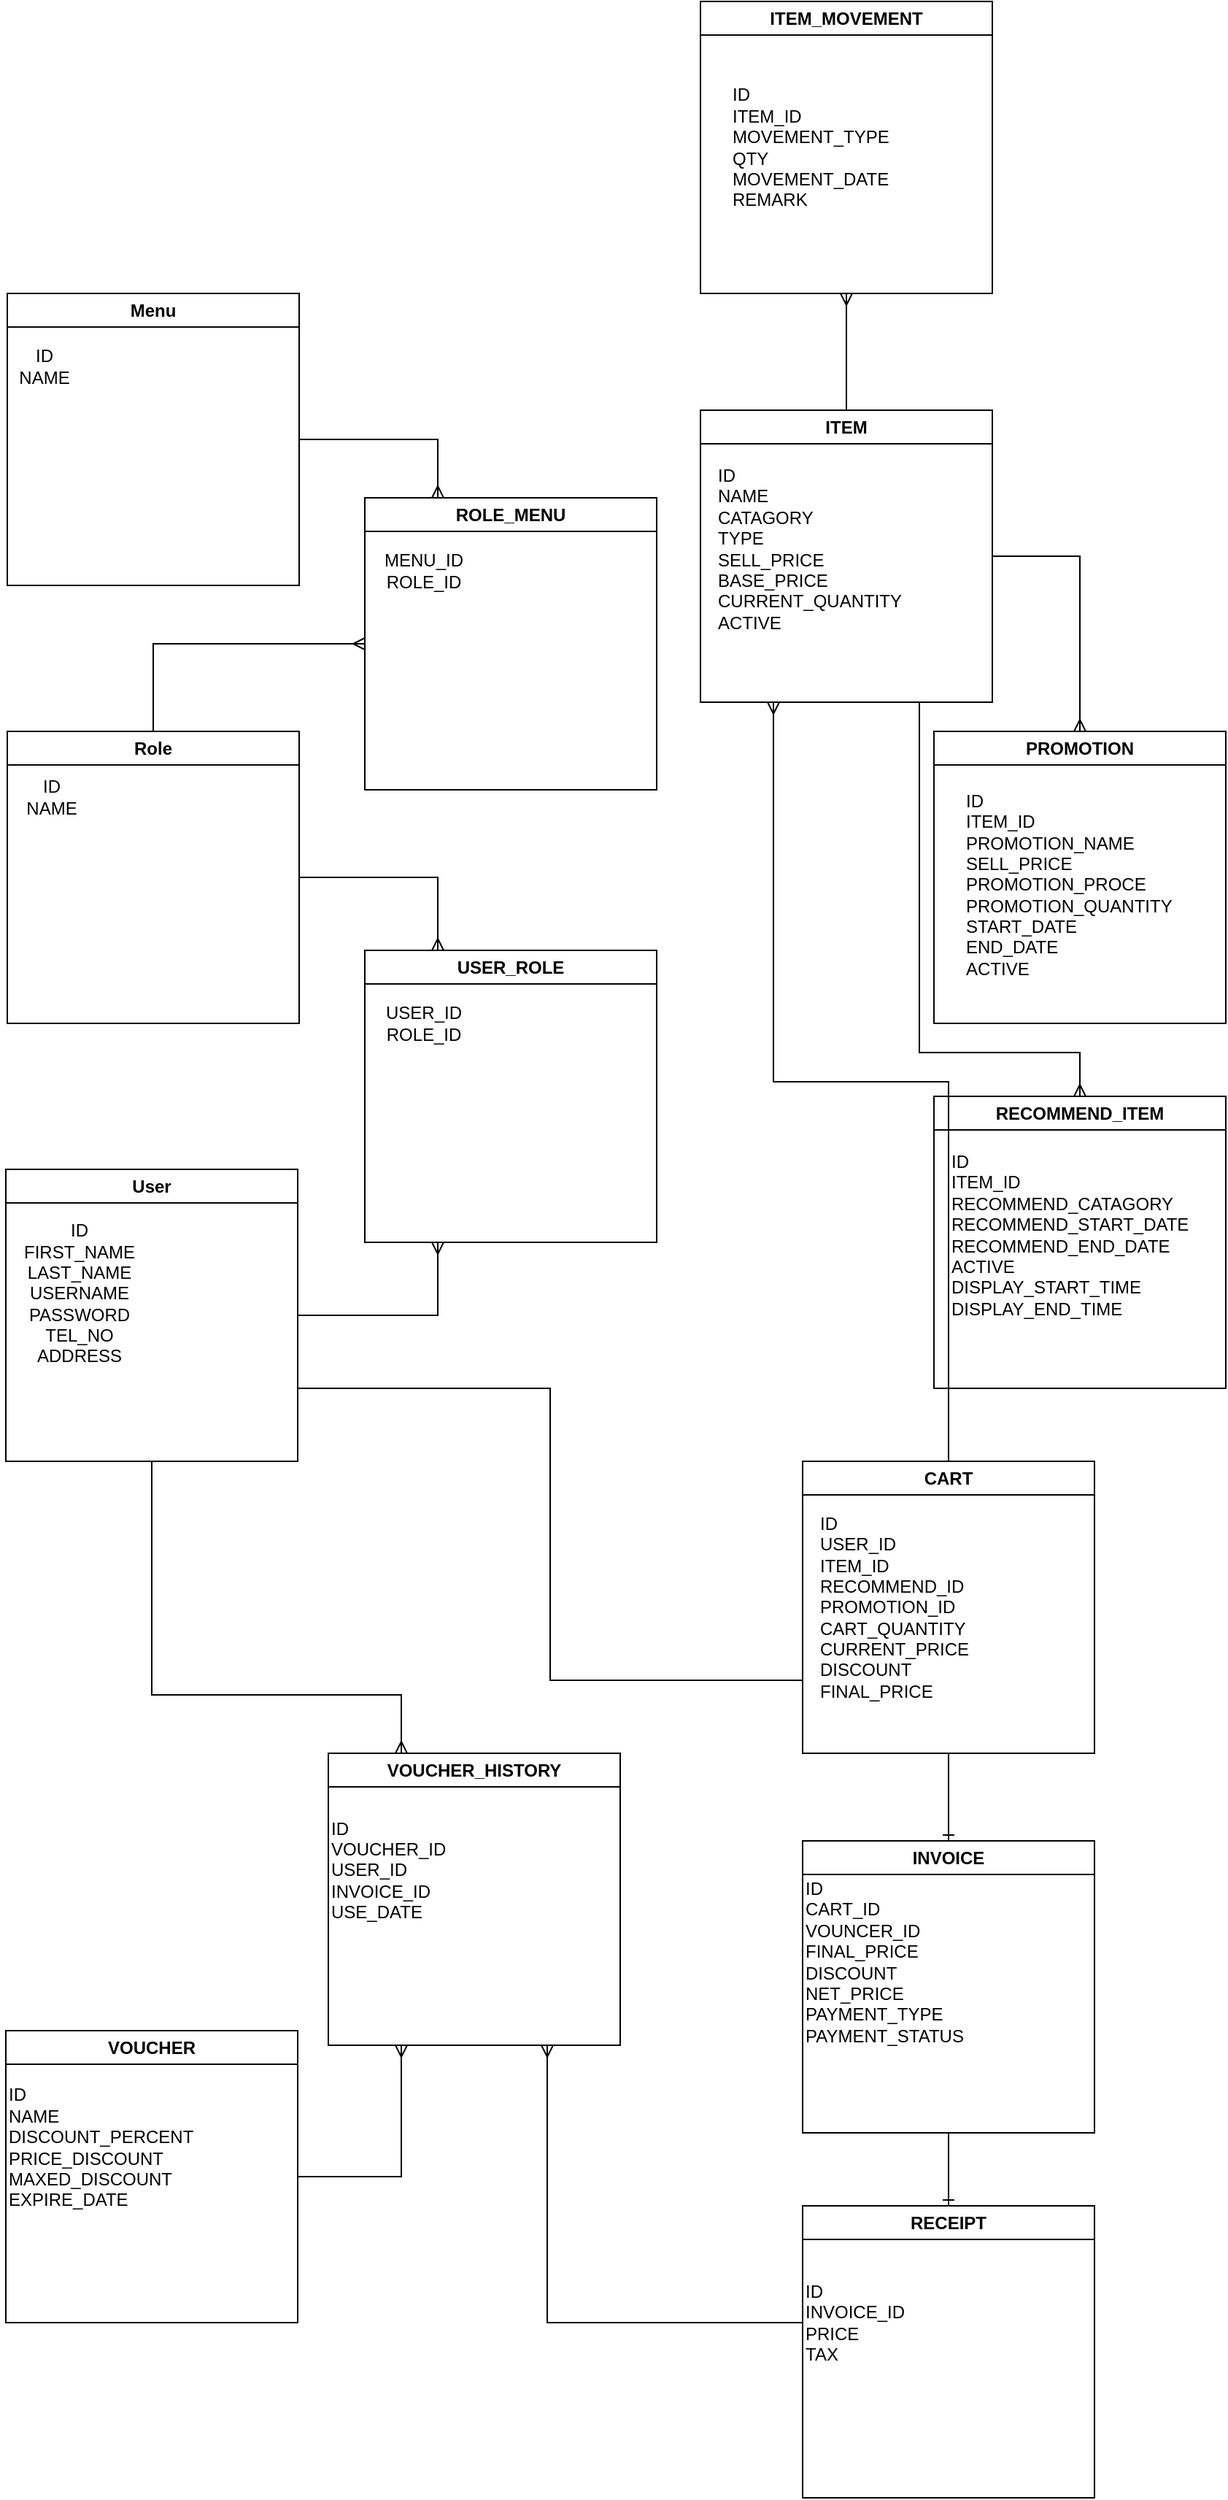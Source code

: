 <mxfile version="21.3.2" type="github">
  <diagram name="Page-1" id="SEodM_-SOIGTDsd-5V2K">
    <mxGraphModel dx="5736" dy="4252" grid="1" gridSize="10" guides="1" tooltips="1" connect="1" arrows="1" fold="1" page="1" pageScale="1" pageWidth="850" pageHeight="1100" math="0" shadow="0">
      <root>
        <mxCell id="0" />
        <mxCell id="1" parent="0" />
        <mxCell id="YgXdw1BSDBlJb3hZt-lw-39" style="edgeStyle=orthogonalEdgeStyle;rounded=0;orthogonalLoop=1;jettySize=auto;html=1;entryX=0.25;entryY=0;entryDx=0;entryDy=0;exitX=0.5;exitY=1;exitDx=0;exitDy=0;endArrow=ERmany;endFill=0;" edge="1" parent="1" source="YgXdw1BSDBlJb3hZt-lw-1" target="YgXdw1BSDBlJb3hZt-lw-27">
          <mxGeometry relative="1" as="geometry">
            <Array as="points">
              <mxPoint x="104" y="360" />
              <mxPoint x="275" y="360" />
            </Array>
          </mxGeometry>
        </mxCell>
        <mxCell id="YgXdw1BSDBlJb3hZt-lw-41" style="edgeStyle=orthogonalEdgeStyle;rounded=0;orthogonalLoop=1;jettySize=auto;html=1;entryX=0.25;entryY=1;entryDx=0;entryDy=0;endArrow=ERmany;endFill=0;" edge="1" parent="1" source="YgXdw1BSDBlJb3hZt-lw-1" target="YgXdw1BSDBlJb3hZt-lw-8">
          <mxGeometry relative="1" as="geometry" />
        </mxCell>
        <mxCell id="YgXdw1BSDBlJb3hZt-lw-54" style="edgeStyle=orthogonalEdgeStyle;rounded=0;orthogonalLoop=1;jettySize=auto;html=1;entryX=0;entryY=0.75;entryDx=0;entryDy=0;exitX=1;exitY=0.75;exitDx=0;exitDy=0;endArrow=baseDash;endFill=0;" edge="1" parent="1" source="YgXdw1BSDBlJb3hZt-lw-1" target="YgXdw1BSDBlJb3hZt-lw-23">
          <mxGeometry relative="1" as="geometry" />
        </mxCell>
        <mxCell id="YgXdw1BSDBlJb3hZt-lw-1" value="User" style="swimlane;whiteSpace=wrap;html=1;" vertex="1" parent="1">
          <mxGeometry x="4" width="200" height="200" as="geometry" />
        </mxCell>
        <mxCell id="YgXdw1BSDBlJb3hZt-lw-10" value="ID&lt;br&gt;FIRST_NAME&lt;br&gt;LAST_NAME&lt;br&gt;USERNAME&lt;br&gt;PASSWORD&lt;br&gt;TEL_NO&lt;br&gt;ADDRESS" style="text;html=1;align=center;verticalAlign=middle;resizable=0;points=[];autosize=1;strokeColor=none;fillColor=none;" vertex="1" parent="YgXdw1BSDBlJb3hZt-lw-1">
          <mxGeometry y="30" width="100" height="110" as="geometry" />
        </mxCell>
        <mxCell id="YgXdw1BSDBlJb3hZt-lw-40" style="edgeStyle=orthogonalEdgeStyle;rounded=0;orthogonalLoop=1;jettySize=auto;html=1;entryX=0.25;entryY=0;entryDx=0;entryDy=0;endArrow=ERmany;endFill=0;" edge="1" parent="1" source="YgXdw1BSDBlJb3hZt-lw-2" target="YgXdw1BSDBlJb3hZt-lw-8">
          <mxGeometry relative="1" as="geometry" />
        </mxCell>
        <mxCell id="YgXdw1BSDBlJb3hZt-lw-42" style="edgeStyle=orthogonalEdgeStyle;rounded=0;orthogonalLoop=1;jettySize=auto;html=1;entryX=0;entryY=0.5;entryDx=0;entryDy=0;exitX=0.5;exitY=0;exitDx=0;exitDy=0;endArrow=ERmany;endFill=0;" edge="1" parent="1" source="YgXdw1BSDBlJb3hZt-lw-2" target="YgXdw1BSDBlJb3hZt-lw-5">
          <mxGeometry relative="1" as="geometry" />
        </mxCell>
        <mxCell id="YgXdw1BSDBlJb3hZt-lw-2" value="Role" style="swimlane;whiteSpace=wrap;html=1;" vertex="1" parent="1">
          <mxGeometry x="5" y="-300" width="200" height="200" as="geometry" />
        </mxCell>
        <mxCell id="YgXdw1BSDBlJb3hZt-lw-7" value="ID&lt;br&gt;NAME" style="text;html=1;align=center;verticalAlign=middle;resizable=0;points=[];autosize=1;strokeColor=none;fillColor=none;" vertex="1" parent="YgXdw1BSDBlJb3hZt-lw-2">
          <mxGeometry y="25" width="60" height="40" as="geometry" />
        </mxCell>
        <mxCell id="YgXdw1BSDBlJb3hZt-lw-43" style="edgeStyle=orthogonalEdgeStyle;rounded=0;orthogonalLoop=1;jettySize=auto;html=1;entryX=0.25;entryY=0;entryDx=0;entryDy=0;endArrow=ERmany;endFill=0;" edge="1" parent="1" source="YgXdw1BSDBlJb3hZt-lw-3" target="YgXdw1BSDBlJb3hZt-lw-5">
          <mxGeometry relative="1" as="geometry" />
        </mxCell>
        <mxCell id="YgXdw1BSDBlJb3hZt-lw-3" value="Menu" style="swimlane;whiteSpace=wrap;html=1;" vertex="1" parent="1">
          <mxGeometry x="5" y="-600" width="200" height="200" as="geometry" />
        </mxCell>
        <mxCell id="YgXdw1BSDBlJb3hZt-lw-4" value="ID&lt;br&gt;NAME" style="text;html=1;align=center;verticalAlign=middle;resizable=0;points=[];autosize=1;strokeColor=none;fillColor=none;" vertex="1" parent="YgXdw1BSDBlJb3hZt-lw-3">
          <mxGeometry x="-5" y="30" width="60" height="40" as="geometry" />
        </mxCell>
        <mxCell id="YgXdw1BSDBlJb3hZt-lw-5" value="ROLE_MENU" style="swimlane;whiteSpace=wrap;html=1;" vertex="1" parent="1">
          <mxGeometry x="250" y="-460" width="200" height="200" as="geometry" />
        </mxCell>
        <mxCell id="YgXdw1BSDBlJb3hZt-lw-6" value="MENU_ID&lt;br&gt;ROLE_ID" style="text;html=1;align=center;verticalAlign=middle;resizable=0;points=[];autosize=1;strokeColor=none;fillColor=none;" vertex="1" parent="YgXdw1BSDBlJb3hZt-lw-5">
          <mxGeometry y="30" width="80" height="40" as="geometry" />
        </mxCell>
        <mxCell id="YgXdw1BSDBlJb3hZt-lw-8" value="USER_ROLE" style="swimlane;whiteSpace=wrap;html=1;" vertex="1" parent="1">
          <mxGeometry x="250" y="-150" width="200" height="200" as="geometry" />
        </mxCell>
        <mxCell id="YgXdw1BSDBlJb3hZt-lw-9" value="USER_ID&lt;br&gt;ROLE_ID" style="text;html=1;align=center;verticalAlign=middle;resizable=0;points=[];autosize=1;strokeColor=none;fillColor=none;" vertex="1" parent="YgXdw1BSDBlJb3hZt-lw-8">
          <mxGeometry y="30" width="80" height="40" as="geometry" />
        </mxCell>
        <mxCell id="YgXdw1BSDBlJb3hZt-lw-48" style="edgeStyle=orthogonalEdgeStyle;rounded=0;orthogonalLoop=1;jettySize=auto;html=1;entryX=0.5;entryY=1;entryDx=0;entryDy=0;endArrow=ERmany;endFill=0;" edge="1" parent="1" source="YgXdw1BSDBlJb3hZt-lw-11" target="YgXdw1BSDBlJb3hZt-lw-15">
          <mxGeometry relative="1" as="geometry" />
        </mxCell>
        <mxCell id="YgXdw1BSDBlJb3hZt-lw-50" style="edgeStyle=orthogonalEdgeStyle;rounded=0;orthogonalLoop=1;jettySize=auto;html=1;entryX=0.5;entryY=0;entryDx=0;entryDy=0;exitX=1;exitY=0.5;exitDx=0;exitDy=0;endArrow=ERmany;endFill=0;" edge="1" parent="1" source="YgXdw1BSDBlJb3hZt-lw-11" target="YgXdw1BSDBlJb3hZt-lw-21">
          <mxGeometry relative="1" as="geometry" />
        </mxCell>
        <mxCell id="YgXdw1BSDBlJb3hZt-lw-51" style="edgeStyle=orthogonalEdgeStyle;rounded=0;orthogonalLoop=1;jettySize=auto;html=1;endArrow=ERmany;endFill=0;entryX=0.5;entryY=0;entryDx=0;entryDy=0;exitX=0.75;exitY=1;exitDx=0;exitDy=0;" edge="1" parent="1" source="YgXdw1BSDBlJb3hZt-lw-11" target="YgXdw1BSDBlJb3hZt-lw-19">
          <mxGeometry relative="1" as="geometry">
            <Array as="points">
              <mxPoint x="630" y="-80" />
              <mxPoint x="740" y="-80" />
            </Array>
          </mxGeometry>
        </mxCell>
        <mxCell id="YgXdw1BSDBlJb3hZt-lw-11" value="ITEM" style="swimlane;whiteSpace=wrap;html=1;" vertex="1" parent="1">
          <mxGeometry x="480" y="-520" width="200" height="200" as="geometry" />
        </mxCell>
        <mxCell id="YgXdw1BSDBlJb3hZt-lw-12" value="ID&lt;br&gt;NAME&lt;br&gt;CATAGORY&lt;br&gt;TYPE&lt;br&gt;SELL_PRICE&lt;br&gt;BASE_PRICE&lt;br&gt;CURRENT_QUANTITY&lt;br&gt;ACTIVE" style="text;html=1;align=left;verticalAlign=middle;resizable=0;points=[];autosize=1;strokeColor=none;fillColor=none;" vertex="1" parent="YgXdw1BSDBlJb3hZt-lw-11">
          <mxGeometry x="10" y="30" width="150" height="130" as="geometry" />
        </mxCell>
        <mxCell id="YgXdw1BSDBlJb3hZt-lw-15" value="ITEM_MOVEMENT" style="swimlane;whiteSpace=wrap;html=1;" vertex="1" parent="1">
          <mxGeometry x="480" y="-800" width="200" height="200" as="geometry" />
        </mxCell>
        <mxCell id="YgXdw1BSDBlJb3hZt-lw-16" value="ID&lt;br&gt;ITEM_ID&lt;br&gt;MOVEMENT_TYPE&lt;br&gt;QTY&lt;br&gt;MOVEMENT_DATE&lt;br&gt;REMARK&lt;br&gt;" style="text;html=1;align=left;verticalAlign=middle;resizable=0;points=[];autosize=1;strokeColor=none;fillColor=none;" vertex="1" parent="YgXdw1BSDBlJb3hZt-lw-15">
          <mxGeometry x="20" y="50" width="130" height="100" as="geometry" />
        </mxCell>
        <mxCell id="YgXdw1BSDBlJb3hZt-lw-19" value="RECOMMEND_ITEM" style="swimlane;whiteSpace=wrap;html=1;" vertex="1" parent="1">
          <mxGeometry x="640" y="-50" width="200" height="200" as="geometry" />
        </mxCell>
        <mxCell id="YgXdw1BSDBlJb3hZt-lw-20" value="ID&lt;br&gt;ITEM_ID&lt;br&gt;RECOMMEND_CATAGORY&lt;br&gt;RECOMMEND_START_DATE&lt;br&gt;RECOMMEND_END_DATE&lt;br&gt;ACTIVE&lt;br&gt;DISPLAY_START_TIME&lt;br&gt;DISPLAY_END_TIME" style="text;html=1;align=left;verticalAlign=middle;resizable=0;points=[];autosize=1;strokeColor=none;fillColor=none;" vertex="1" parent="YgXdw1BSDBlJb3hZt-lw-19">
          <mxGeometry x="10" y="30" width="190" height="130" as="geometry" />
        </mxCell>
        <mxCell id="YgXdw1BSDBlJb3hZt-lw-21" value="PROMOTION" style="swimlane;whiteSpace=wrap;html=1;" vertex="1" parent="1">
          <mxGeometry x="640" y="-300" width="200" height="200" as="geometry" />
        </mxCell>
        <mxCell id="YgXdw1BSDBlJb3hZt-lw-22" value="ID&lt;br&gt;ITEM_ID&lt;br&gt;PROMOTION_NAME&lt;br&gt;SELL_PRICE&lt;br&gt;PROMOTION_PROCE&lt;br&gt;PROMOTION_QUANTITY&lt;br&gt;START_DATE&lt;br&gt;END_DATE&lt;br&gt;ACTIVE" style="text;html=1;align=left;verticalAlign=middle;resizable=0;points=[];autosize=1;strokeColor=none;fillColor=none;" vertex="1" parent="YgXdw1BSDBlJb3hZt-lw-21">
          <mxGeometry x="20" y="35" width="160" height="140" as="geometry" />
        </mxCell>
        <mxCell id="YgXdw1BSDBlJb3hZt-lw-45" style="edgeStyle=orthogonalEdgeStyle;rounded=0;orthogonalLoop=1;jettySize=auto;html=1;entryX=0.5;entryY=0;entryDx=0;entryDy=0;endArrow=ERone;endFill=0;" edge="1" parent="1" source="YgXdw1BSDBlJb3hZt-lw-23" target="YgXdw1BSDBlJb3hZt-lw-31">
          <mxGeometry relative="1" as="geometry" />
        </mxCell>
        <mxCell id="YgXdw1BSDBlJb3hZt-lw-53" style="edgeStyle=orthogonalEdgeStyle;rounded=0;orthogonalLoop=1;jettySize=auto;html=1;entryX=0.25;entryY=1;entryDx=0;entryDy=0;endArrow=ERmany;endFill=0;" edge="1" parent="1" source="YgXdw1BSDBlJb3hZt-lw-23" target="YgXdw1BSDBlJb3hZt-lw-11">
          <mxGeometry relative="1" as="geometry" />
        </mxCell>
        <mxCell id="YgXdw1BSDBlJb3hZt-lw-23" value="CART" style="swimlane;whiteSpace=wrap;html=1;startSize=23;" vertex="1" parent="1">
          <mxGeometry x="550" y="200" width="200" height="200" as="geometry" />
        </mxCell>
        <mxCell id="YgXdw1BSDBlJb3hZt-lw-24" value="ID&lt;br&gt;USER_ID&lt;br&gt;ITEM_ID&lt;br&gt;RECOMMEND_ID&lt;br&gt;PROMOTION_ID&lt;br&gt;CART_QUANTITY&lt;br&gt;CURRENT_PRICE&lt;br&gt;DISCOUNT&lt;br&gt;FINAL_PRICE" style="text;html=1;align=left;verticalAlign=middle;resizable=0;points=[];autosize=1;strokeColor=none;fillColor=none;" vertex="1" parent="YgXdw1BSDBlJb3hZt-lw-23">
          <mxGeometry x="10" y="30" width="130" height="140" as="geometry" />
        </mxCell>
        <mxCell id="YgXdw1BSDBlJb3hZt-lw-38" style="edgeStyle=orthogonalEdgeStyle;rounded=0;orthogonalLoop=1;jettySize=auto;html=1;entryX=0.25;entryY=1;entryDx=0;entryDy=0;endArrow=ERmany;endFill=0;" edge="1" parent="1" source="YgXdw1BSDBlJb3hZt-lw-25" target="YgXdw1BSDBlJb3hZt-lw-27">
          <mxGeometry relative="1" as="geometry" />
        </mxCell>
        <mxCell id="YgXdw1BSDBlJb3hZt-lw-25" value="VOUCHER" style="swimlane;whiteSpace=wrap;html=1;startSize=23;" vertex="1" parent="1">
          <mxGeometry x="4" y="590" width="200" height="200" as="geometry" />
        </mxCell>
        <mxCell id="YgXdw1BSDBlJb3hZt-lw-26" value="ID&lt;br&gt;NAME&lt;br&gt;DISCOUNT_PERCENT&lt;br&gt;PRICE_DISCOUNT&lt;br&gt;MAXED_DISCOUNT&lt;br&gt;EXPIRE_DATE&lt;br&gt;" style="text;html=1;align=left;verticalAlign=middle;resizable=0;points=[];autosize=1;strokeColor=none;fillColor=none;" vertex="1" parent="YgXdw1BSDBlJb3hZt-lw-25">
          <mxGeometry y="30" width="150" height="100" as="geometry" />
        </mxCell>
        <mxCell id="YgXdw1BSDBlJb3hZt-lw-27" value="VOUCHER_HISTORY" style="swimlane;whiteSpace=wrap;html=1;" vertex="1" parent="1">
          <mxGeometry x="225" y="400" width="200" height="200" as="geometry" />
        </mxCell>
        <mxCell id="YgXdw1BSDBlJb3hZt-lw-28" value="ID&lt;br&gt;VOUCHER_ID&lt;br&gt;USER_ID&lt;br&gt;INVOICE_ID&lt;br&gt;USE_DATE" style="text;html=1;align=left;verticalAlign=middle;resizable=0;points=[];autosize=1;strokeColor=none;fillColor=none;" vertex="1" parent="YgXdw1BSDBlJb3hZt-lw-27">
          <mxGeometry y="35" width="100" height="90" as="geometry" />
        </mxCell>
        <mxCell id="YgXdw1BSDBlJb3hZt-lw-44" style="edgeStyle=orthogonalEdgeStyle;rounded=0;orthogonalLoop=1;jettySize=auto;html=1;entryX=0.5;entryY=0;entryDx=0;entryDy=0;endArrow=ERone;endFill=0;" edge="1" parent="1" source="YgXdw1BSDBlJb3hZt-lw-31" target="YgXdw1BSDBlJb3hZt-lw-33">
          <mxGeometry relative="1" as="geometry" />
        </mxCell>
        <mxCell id="YgXdw1BSDBlJb3hZt-lw-31" value="INVOICE" style="swimlane;whiteSpace=wrap;html=1;" vertex="1" parent="1">
          <mxGeometry x="550" y="460" width="200" height="200" as="geometry" />
        </mxCell>
        <mxCell id="YgXdw1BSDBlJb3hZt-lw-32" value="ID&lt;br&gt;CART_ID&lt;br&gt;VOUNCER_ID&lt;br&gt;FINAL_PRICE&lt;br&gt;DISCOUNT&lt;br&gt;NET_PRICE&lt;br&gt;PAYMENT_TYPE&lt;br&gt;PAYMENT_STATUS" style="text;html=1;align=left;verticalAlign=middle;resizable=0;points=[];autosize=1;strokeColor=none;fillColor=none;" vertex="1" parent="YgXdw1BSDBlJb3hZt-lw-31">
          <mxGeometry y="18" width="130" height="130" as="geometry" />
        </mxCell>
        <mxCell id="YgXdw1BSDBlJb3hZt-lw-33" value="RECEIPT" style="swimlane;whiteSpace=wrap;html=1;" vertex="1" parent="1">
          <mxGeometry x="550" y="710" width="200" height="200" as="geometry" />
        </mxCell>
        <mxCell id="YgXdw1BSDBlJb3hZt-lw-34" value="ID&lt;br&gt;INVOICE_ID&lt;br&gt;PRICE&lt;br&gt;TAX" style="text;html=1;align=left;verticalAlign=middle;resizable=0;points=[];autosize=1;strokeColor=none;fillColor=none;" vertex="1" parent="YgXdw1BSDBlJb3hZt-lw-33">
          <mxGeometry y="45" width="90" height="70" as="geometry" />
        </mxCell>
        <mxCell id="YgXdw1BSDBlJb3hZt-lw-37" style="edgeStyle=orthogonalEdgeStyle;rounded=0;orthogonalLoop=1;jettySize=auto;html=1;entryX=0.75;entryY=1;entryDx=0;entryDy=0;endArrow=ERmany;endFill=0;" edge="1" parent="1" source="YgXdw1BSDBlJb3hZt-lw-34" target="YgXdw1BSDBlJb3hZt-lw-27">
          <mxGeometry relative="1" as="geometry" />
        </mxCell>
      </root>
    </mxGraphModel>
  </diagram>
</mxfile>
